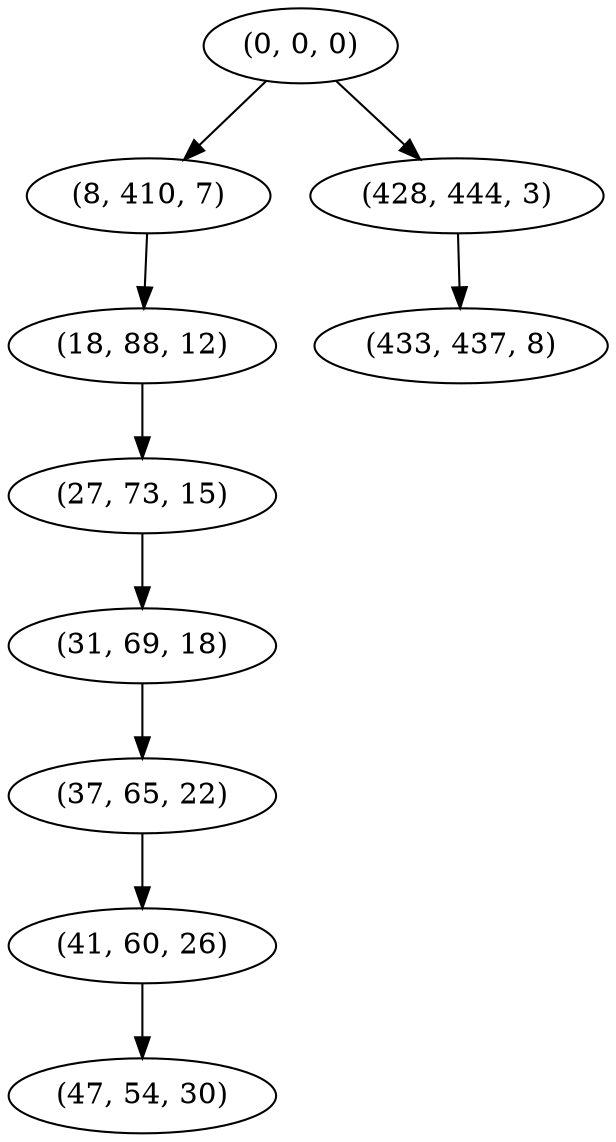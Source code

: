 digraph tree {
    "(0, 0, 0)";
    "(8, 410, 7)";
    "(18, 88, 12)";
    "(27, 73, 15)";
    "(31, 69, 18)";
    "(37, 65, 22)";
    "(41, 60, 26)";
    "(47, 54, 30)";
    "(428, 444, 3)";
    "(433, 437, 8)";
    "(0, 0, 0)" -> "(8, 410, 7)";
    "(0, 0, 0)" -> "(428, 444, 3)";
    "(8, 410, 7)" -> "(18, 88, 12)";
    "(18, 88, 12)" -> "(27, 73, 15)";
    "(27, 73, 15)" -> "(31, 69, 18)";
    "(31, 69, 18)" -> "(37, 65, 22)";
    "(37, 65, 22)" -> "(41, 60, 26)";
    "(41, 60, 26)" -> "(47, 54, 30)";
    "(428, 444, 3)" -> "(433, 437, 8)";
}

